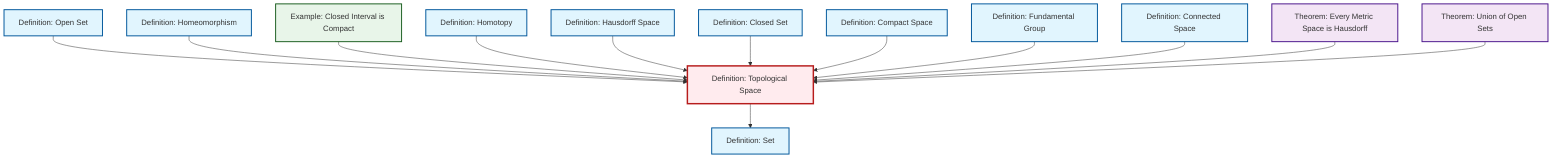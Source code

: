graph TD
    classDef definition fill:#e1f5fe,stroke:#01579b,stroke-width:2px
    classDef theorem fill:#f3e5f5,stroke:#4a148c,stroke-width:2px
    classDef axiom fill:#fff3e0,stroke:#e65100,stroke-width:2px
    classDef example fill:#e8f5e9,stroke:#1b5e20,stroke-width:2px
    classDef current fill:#ffebee,stroke:#b71c1c,stroke-width:3px
    def-open-set["Definition: Open Set"]:::definition
    def-connected["Definition: Connected Space"]:::definition
    def-topological-space["Definition: Topological Space"]:::definition
    def-compact["Definition: Compact Space"]:::definition
    def-fundamental-group["Definition: Fundamental Group"]:::definition
    ex-closed-interval-compact["Example: Closed Interval is Compact"]:::example
    def-closed-set["Definition: Closed Set"]:::definition
    def-homotopy["Definition: Homotopy"]:::definition
    def-set["Definition: Set"]:::definition
    def-homeomorphism["Definition: Homeomorphism"]:::definition
    thm-union-open-sets["Theorem: Union of Open Sets"]:::theorem
    def-hausdorff["Definition: Hausdorff Space"]:::definition
    thm-metric-hausdorff["Theorem: Every Metric Space is Hausdorff"]:::theorem
    def-open-set --> def-topological-space
    def-homeomorphism --> def-topological-space
    ex-closed-interval-compact --> def-topological-space
    def-homotopy --> def-topological-space
    def-hausdorff --> def-topological-space
    def-closed-set --> def-topological-space
    def-compact --> def-topological-space
    def-fundamental-group --> def-topological-space
    def-topological-space --> def-set
    def-connected --> def-topological-space
    thm-metric-hausdorff --> def-topological-space
    thm-union-open-sets --> def-topological-space
    class def-topological-space current